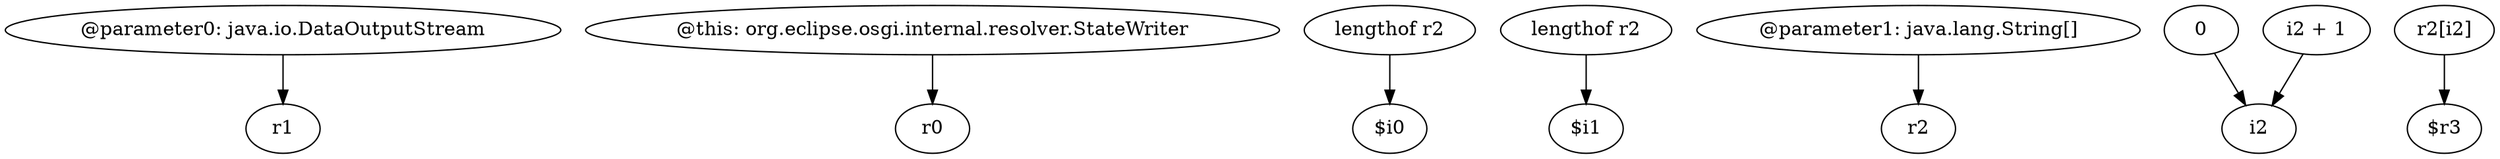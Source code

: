digraph g {
0[label="@parameter0: java.io.DataOutputStream"]
1[label="r1"]
0->1[label=""]
2[label="@this: org.eclipse.osgi.internal.resolver.StateWriter"]
3[label="r0"]
2->3[label=""]
4[label="lengthof r2"]
5[label="$i0"]
4->5[label=""]
6[label="lengthof r2"]
7[label="$i1"]
6->7[label=""]
8[label="@parameter1: java.lang.String[]"]
9[label="r2"]
8->9[label=""]
10[label="0"]
11[label="i2"]
10->11[label=""]
12[label="r2[i2]"]
13[label="$r3"]
12->13[label=""]
14[label="i2 + 1"]
14->11[label=""]
}